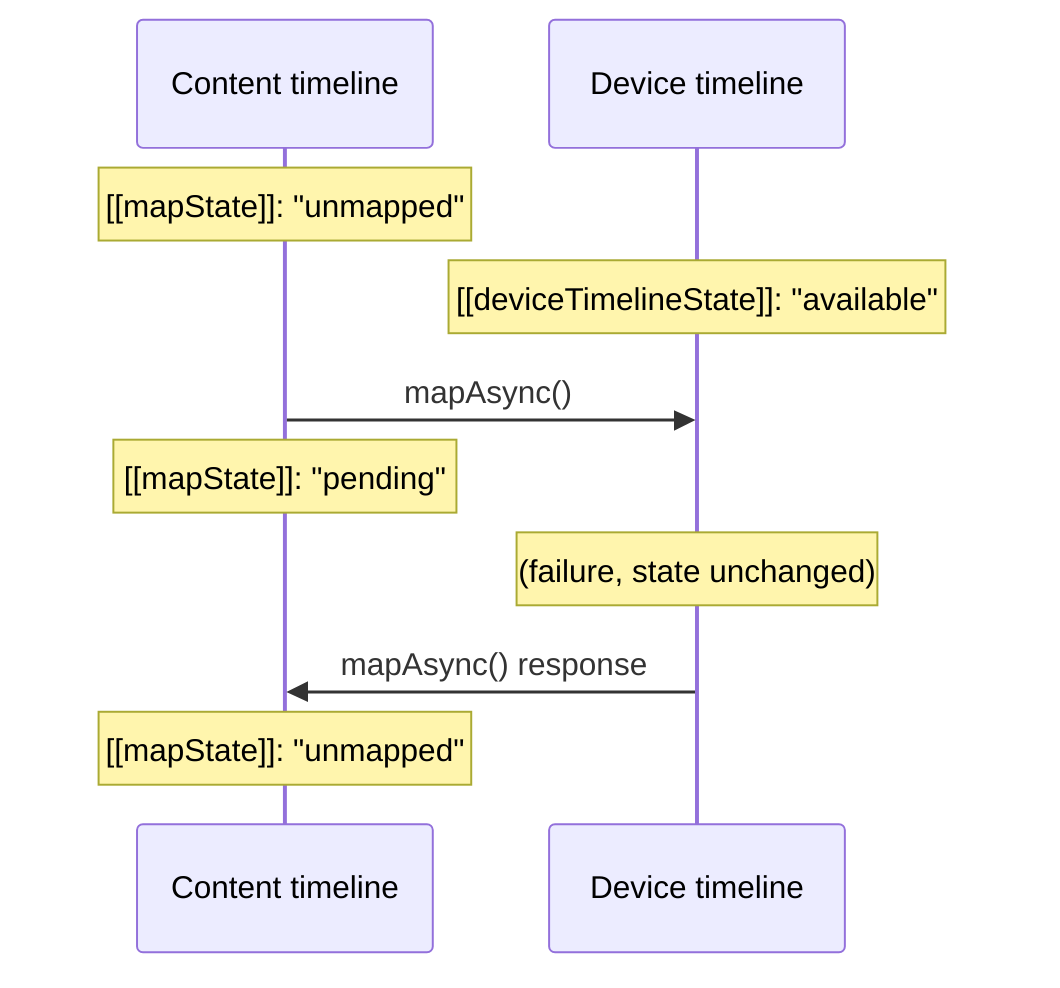 sequenceDiagram
    Note over Content timeline: [[mapState]]: "unmapped"
    Note over Device timeline: [[deviceTimelineState]]: "available"
    Content timeline ->> Device timeline: mapAsync()
    Note over Content timeline: [[mapState]]: "pending"
    Note over Device timeline: (failure, state unchanged)
    Device timeline ->> Content timeline: mapAsync() response
    Note over Content timeline: [[mapState]]: "unmapped"